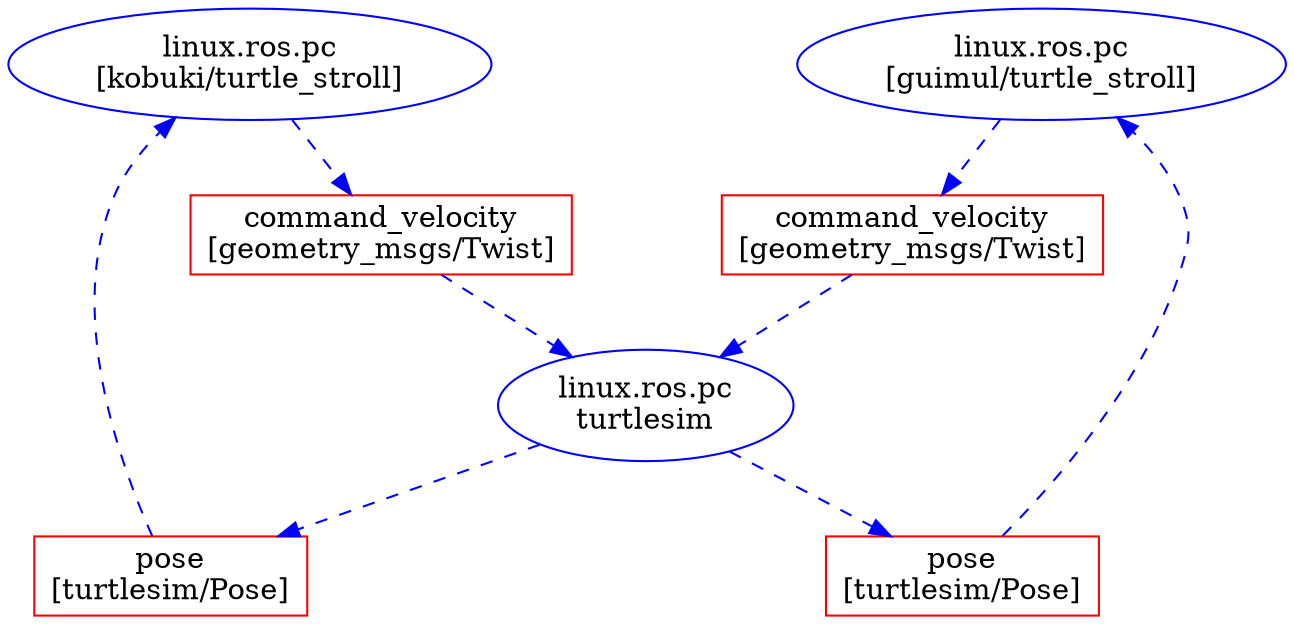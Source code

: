digraph hierarchy {

	nodesep=1.0 // increases the separation between nodes

	node [color=Red]
	edge [color=Blue, style=dashed] //setup options

    // concert clients
    kobuki [color=blue, shape=ellipse, label="linux.ros.pc\n[kobuki/turtle_stroll]"]
    guimul [color=blue, shape=ellipse, label="linux.ros.pc\n[guimul/turtle_stroll]"]
    turtlesim [color=blue, shape=ellipse, label="linux.ros.pc\nturtlesim"]
 
    // topics
    kobuki_pose [color=red, shape=box, label="pose\n[turtlesim/Pose]"]
    kobuki_command_velocity [color=red, shape=box, label="command_velocity\n[geometry_msgs/Twist]"]
    guimul_pose [color=red, shape=box, label="pose\n[turtlesim/Pose]"]
    guimul_command_velocity [color=red, shape=box, label="command_velocity\n[geometry_msgs/Twist]"]
    
    // links
	{rank = same; kobuki guimul }
	//{rank = same; clear_cmd_list set_cmd_list recognized_cmd}
	kobuki->{ kobuki_command_velocity }
    guimul->{ guimul_command_velocity }
    kobuki_command_velocity->turtlesim
    guimul_command_velocity->turtlesim
    turtlesim->kobuki_pose
    turtlesim->guimul_pose
	kobuki_pose->kobuki
    guimul_pose->guimul
	
	//{rank=same; John Jack} //they have the same rank
	//John->Jack [dir=both] // but is still on the same level as Jack
}
